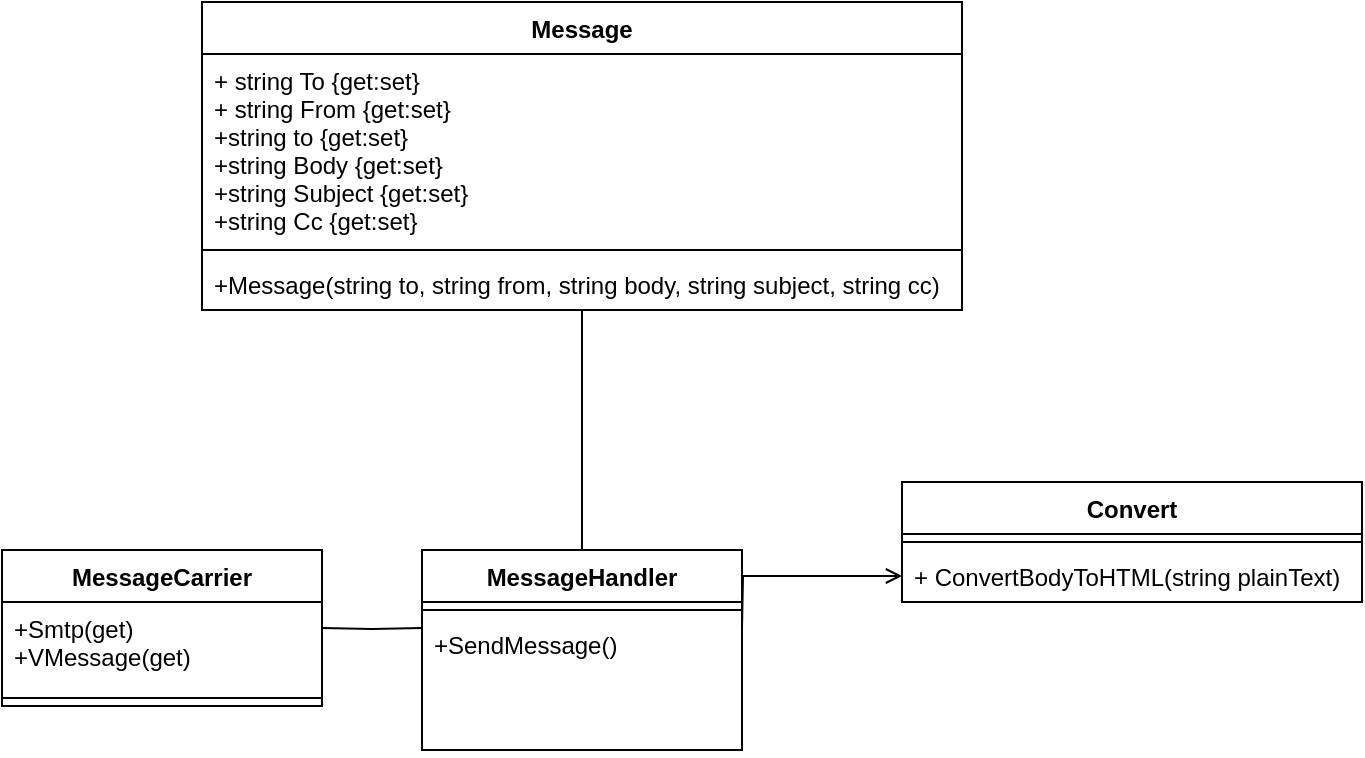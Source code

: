 <mxfile version="13.8.8" type="device"><diagram id="C5RBs43oDa-KdzZeNtuy" name="Page-1"><mxGraphModel dx="2249" dy="791" grid="1" gridSize="10" guides="1" tooltips="1" connect="1" arrows="1" fold="1" page="1" pageScale="1" pageWidth="827" pageHeight="1169" math="0" shadow="0"><root><mxCell id="WIyWlLk6GJQsqaUBKTNV-0"/><mxCell id="WIyWlLk6GJQsqaUBKTNV-1" parent="WIyWlLk6GJQsqaUBKTNV-0"/><mxCell id="-vCggdFVKfE0RlFbhTJb-33" style="edgeStyle=orthogonalEdgeStyle;rounded=0;orthogonalLoop=1;jettySize=auto;html=1;exitX=0.5;exitY=0;exitDx=0;exitDy=0;entryX=0.5;entryY=1;entryDx=0;entryDy=0;endArrow=none;endFill=0;" edge="1" parent="WIyWlLk6GJQsqaUBKTNV-1" source="-vCggdFVKfE0RlFbhTJb-0" target="-vCggdFVKfE0RlFbhTJb-29"><mxGeometry relative="1" as="geometry"/></mxCell><mxCell id="-vCggdFVKfE0RlFbhTJb-0" value="MessageHandler" style="swimlane;fontStyle=1;align=center;verticalAlign=top;childLayout=stackLayout;horizontal=1;startSize=26;horizontalStack=0;resizeParent=1;resizeParentMax=0;resizeLast=0;collapsible=1;marginBottom=0;" vertex="1" parent="WIyWlLk6GJQsqaUBKTNV-1"><mxGeometry x="200" y="314" width="160" height="100" as="geometry"/></mxCell><mxCell id="-vCggdFVKfE0RlFbhTJb-2" value="" style="line;strokeWidth=1;fillColor=none;align=left;verticalAlign=middle;spacingTop=-1;spacingLeft=3;spacingRight=3;rotatable=0;labelPosition=right;points=[];portConstraint=eastwest;" vertex="1" parent="-vCggdFVKfE0RlFbhTJb-0"><mxGeometry y="26" width="160" height="8" as="geometry"/></mxCell><mxCell id="-vCggdFVKfE0RlFbhTJb-3" value="+SendMessage()&#xA;" style="text;strokeColor=none;fillColor=none;align=left;verticalAlign=top;spacingLeft=4;spacingRight=4;overflow=hidden;rotatable=0;points=[[0,0.5],[1,0.5]];portConstraint=eastwest;" vertex="1" parent="-vCggdFVKfE0RlFbhTJb-0"><mxGeometry y="34" width="160" height="66" as="geometry"/></mxCell><mxCell id="-vCggdFVKfE0RlFbhTJb-12" value="Convert" style="swimlane;fontStyle=1;align=center;verticalAlign=top;childLayout=stackLayout;horizontal=1;startSize=26;horizontalStack=0;resizeParent=1;resizeParentMax=0;resizeLast=0;collapsible=1;marginBottom=0;" vertex="1" parent="WIyWlLk6GJQsqaUBKTNV-1"><mxGeometry x="440" y="280" width="230" height="60" as="geometry"/></mxCell><mxCell id="-vCggdFVKfE0RlFbhTJb-14" value="" style="line;strokeWidth=1;fillColor=none;align=left;verticalAlign=middle;spacingTop=-1;spacingLeft=3;spacingRight=3;rotatable=0;labelPosition=right;points=[];portConstraint=eastwest;" vertex="1" parent="-vCggdFVKfE0RlFbhTJb-12"><mxGeometry y="26" width="230" height="8" as="geometry"/></mxCell><mxCell id="-vCggdFVKfE0RlFbhTJb-15" value="+ ConvertBodyToHTML(string plainText)" style="text;strokeColor=none;fillColor=none;align=left;verticalAlign=top;spacingLeft=4;spacingRight=4;overflow=hidden;rotatable=0;points=[[0,0.5],[1,0.5]];portConstraint=eastwest;" vertex="1" parent="-vCggdFVKfE0RlFbhTJb-12"><mxGeometry y="34" width="230" height="26" as="geometry"/></mxCell><mxCell id="-vCggdFVKfE0RlFbhTJb-17" style="edgeStyle=orthogonalEdgeStyle;rounded=0;orthogonalLoop=1;jettySize=auto;html=1;exitX=1;exitY=0.5;exitDx=0;exitDy=0;entryX=0;entryY=0.5;entryDx=0;entryDy=0;endArrow=open;endFill=0;" edge="1" parent="WIyWlLk6GJQsqaUBKTNV-1" target="-vCggdFVKfE0RlFbhTJb-15"><mxGeometry relative="1" as="geometry"><mxPoint x="360" y="353" as="sourcePoint"/></mxGeometry></mxCell><mxCell id="-vCggdFVKfE0RlFbhTJb-18" value="MessageCarrier" style="swimlane;fontStyle=1;align=center;verticalAlign=top;childLayout=stackLayout;horizontal=1;startSize=26;horizontalStack=0;resizeParent=1;resizeParentMax=0;resizeLast=0;collapsible=1;marginBottom=0;" vertex="1" parent="WIyWlLk6GJQsqaUBKTNV-1"><mxGeometry x="-10" y="314" width="160" height="78" as="geometry"/></mxCell><mxCell id="-vCggdFVKfE0RlFbhTJb-19" value="+Smtp(get)&#xA;+VMessage(get)&#xA;" style="text;strokeColor=none;fillColor=none;align=left;verticalAlign=top;spacingLeft=4;spacingRight=4;overflow=hidden;rotatable=0;points=[[0,0.5],[1,0.5]];portConstraint=eastwest;" vertex="1" parent="-vCggdFVKfE0RlFbhTJb-18"><mxGeometry y="26" width="160" height="44" as="geometry"/></mxCell><mxCell id="-vCggdFVKfE0RlFbhTJb-20" value="" style="line;strokeWidth=1;fillColor=none;align=left;verticalAlign=middle;spacingTop=-1;spacingLeft=3;spacingRight=3;rotatable=0;labelPosition=right;points=[];portConstraint=eastwest;" vertex="1" parent="-vCggdFVKfE0RlFbhTJb-18"><mxGeometry y="70" width="160" height="8" as="geometry"/></mxCell><mxCell id="-vCggdFVKfE0RlFbhTJb-24" style="edgeStyle=orthogonalEdgeStyle;rounded=0;orthogonalLoop=1;jettySize=auto;html=1;exitX=0;exitY=0.5;exitDx=0;exitDy=0;entryX=1;entryY=0.5;entryDx=0;entryDy=0;endArrow=none;endFill=0;" edge="1" parent="WIyWlLk6GJQsqaUBKTNV-1" target="-vCggdFVKfE0RlFbhTJb-18"><mxGeometry relative="1" as="geometry"><mxPoint x="200" y="353" as="sourcePoint"/></mxGeometry></mxCell><mxCell id="-vCggdFVKfE0RlFbhTJb-29" value="Message" style="swimlane;fontStyle=1;align=center;verticalAlign=top;childLayout=stackLayout;horizontal=1;startSize=26;horizontalStack=0;resizeParent=1;resizeParentMax=0;resizeLast=0;collapsible=1;marginBottom=0;" vertex="1" parent="WIyWlLk6GJQsqaUBKTNV-1"><mxGeometry x="90" y="40" width="380" height="154" as="geometry"/></mxCell><mxCell id="-vCggdFVKfE0RlFbhTJb-30" value="+ string To {get:set}&#xA;+ string From {get:set}&#xA;+string to {get:set}&#xA;+string Body {get:set}&#xA;+string Subject {get:set}&#xA;+string Cc {get:set}" style="text;strokeColor=none;fillColor=none;align=left;verticalAlign=top;spacingLeft=4;spacingRight=4;overflow=hidden;rotatable=0;points=[[0,0.5],[1,0.5]];portConstraint=eastwest;" vertex="1" parent="-vCggdFVKfE0RlFbhTJb-29"><mxGeometry y="26" width="380" height="94" as="geometry"/></mxCell><mxCell id="-vCggdFVKfE0RlFbhTJb-31" value="" style="line;strokeWidth=1;fillColor=none;align=left;verticalAlign=middle;spacingTop=-1;spacingLeft=3;spacingRight=3;rotatable=0;labelPosition=right;points=[];portConstraint=eastwest;" vertex="1" parent="-vCggdFVKfE0RlFbhTJb-29"><mxGeometry y="120" width="380" height="8" as="geometry"/></mxCell><mxCell id="-vCggdFVKfE0RlFbhTJb-32" value="+Message(string to, string from, string body, string subject, string cc)" style="text;strokeColor=none;fillColor=none;align=left;verticalAlign=top;spacingLeft=4;spacingRight=4;overflow=hidden;rotatable=0;points=[[0,0.5],[1,0.5]];portConstraint=eastwest;" vertex="1" parent="-vCggdFVKfE0RlFbhTJb-29"><mxGeometry y="128" width="380" height="26" as="geometry"/></mxCell></root></mxGraphModel></diagram></mxfile>